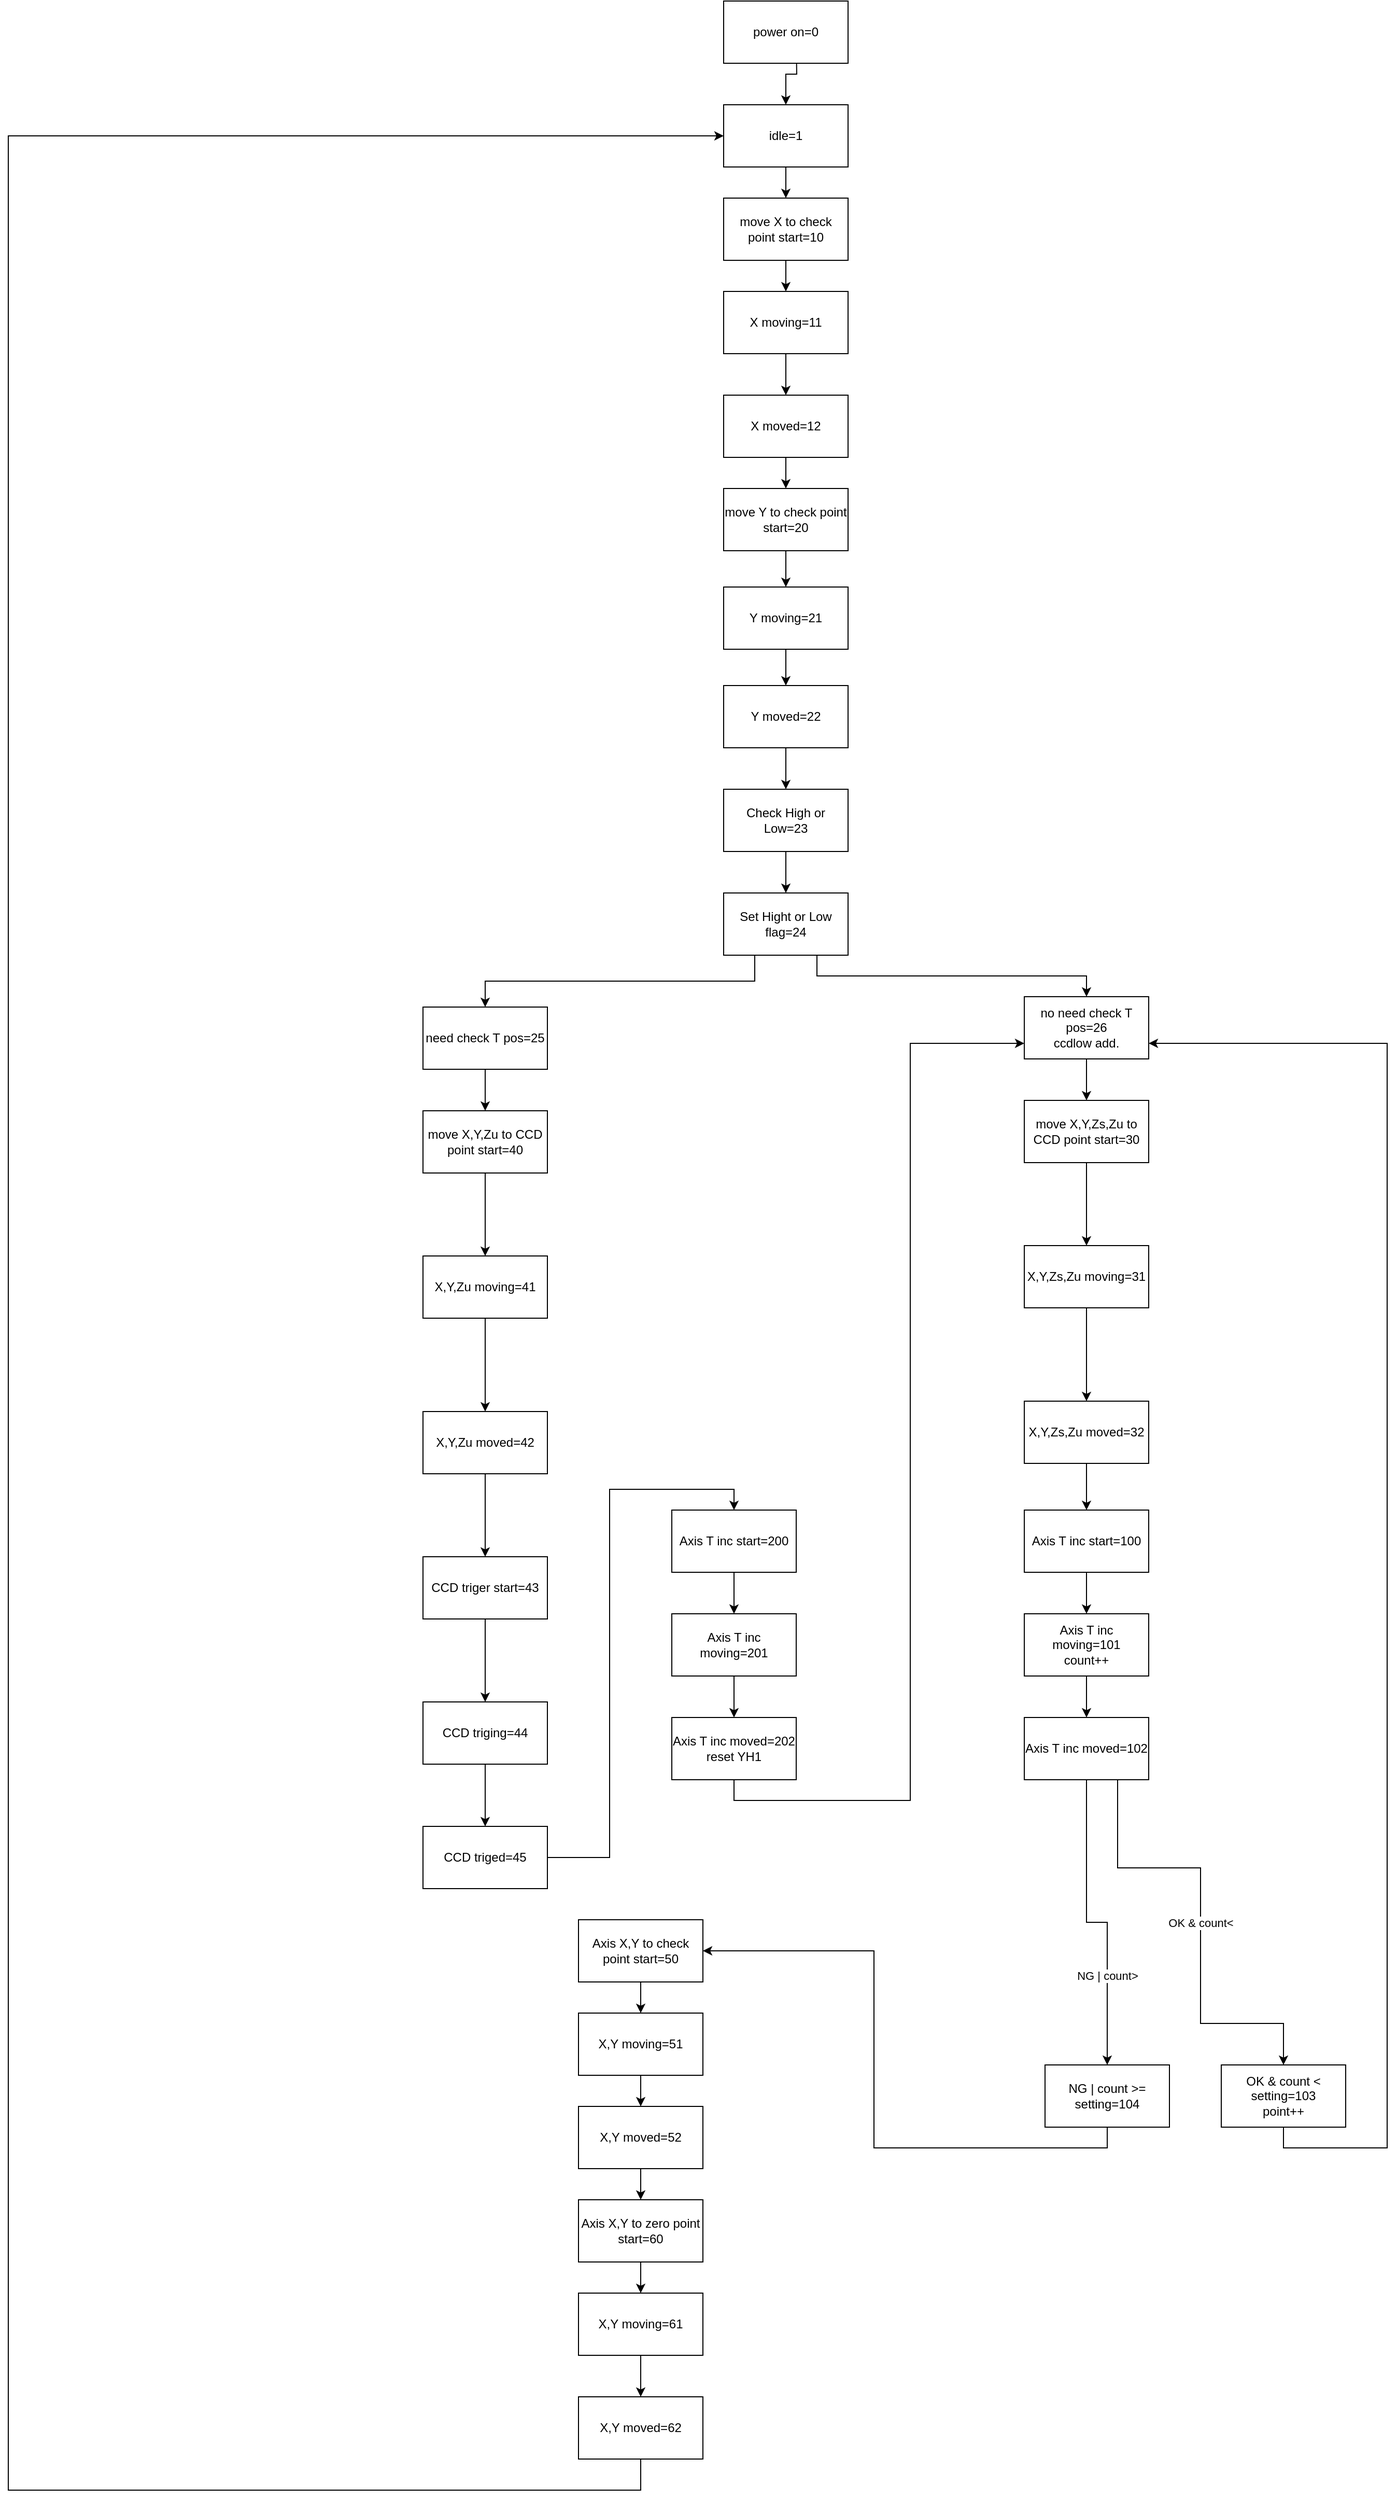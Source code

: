 <mxfile version="13.10.4" type="device"><diagram id="2hn1PG995OjjqZ-mARSx" name="Page-1"><mxGraphModel dx="1221" dy="3072" grid="1" gridSize="10" guides="1" tooltips="1" connect="1" arrows="1" fold="1" page="1" pageScale="1" pageWidth="827" pageHeight="1169" math="0" shadow="0"><root><mxCell id="0"/><mxCell id="1" parent="0"/><mxCell id="p4NQ4rRX_Sd0K627CyPt-3" value="" style="edgeStyle=orthogonalEdgeStyle;rounded=0;orthogonalLoop=1;jettySize=auto;html=1;" parent="1" target="p4NQ4rRX_Sd0K627CyPt-2" edge="1"><mxGeometry relative="1" as="geometry"><mxPoint x="810" y="-1300" as="sourcePoint"/></mxGeometry></mxCell><mxCell id="p4NQ4rRX_Sd0K627CyPt-1" value="power on=0" style="rounded=0;whiteSpace=wrap;html=1;" parent="1" vertex="1"><mxGeometry x="740" y="-1340" width="120" height="60" as="geometry"/></mxCell><mxCell id="p4NQ4rRX_Sd0K627CyPt-5" value="" style="edgeStyle=orthogonalEdgeStyle;rounded=0;orthogonalLoop=1;jettySize=auto;html=1;" parent="1" source="p4NQ4rRX_Sd0K627CyPt-2" target="p4NQ4rRX_Sd0K627CyPt-4" edge="1"><mxGeometry relative="1" as="geometry"/></mxCell><mxCell id="p4NQ4rRX_Sd0K627CyPt-2" value="idle=1" style="rounded=0;whiteSpace=wrap;html=1;" parent="1" vertex="1"><mxGeometry x="740" y="-1240" width="120" height="60" as="geometry"/></mxCell><mxCell id="p4NQ4rRX_Sd0K627CyPt-7" value="" style="edgeStyle=orthogonalEdgeStyle;rounded=0;orthogonalLoop=1;jettySize=auto;html=1;" parent="1" source="p4NQ4rRX_Sd0K627CyPt-4" target="p4NQ4rRX_Sd0K627CyPt-6" edge="1"><mxGeometry relative="1" as="geometry"/></mxCell><mxCell id="p4NQ4rRX_Sd0K627CyPt-4" value="move X to check point start=10" style="rounded=0;whiteSpace=wrap;html=1;" parent="1" vertex="1"><mxGeometry x="740" y="-1150" width="120" height="60" as="geometry"/></mxCell><mxCell id="p4NQ4rRX_Sd0K627CyPt-9" value="" style="edgeStyle=orthogonalEdgeStyle;rounded=0;orthogonalLoop=1;jettySize=auto;html=1;" parent="1" source="p4NQ4rRX_Sd0K627CyPt-6" target="p4NQ4rRX_Sd0K627CyPt-8" edge="1"><mxGeometry relative="1" as="geometry"/></mxCell><mxCell id="p4NQ4rRX_Sd0K627CyPt-6" value="X moving=11" style="rounded=0;whiteSpace=wrap;html=1;" parent="1" vertex="1"><mxGeometry x="740" y="-1060" width="120" height="60" as="geometry"/></mxCell><mxCell id="p4NQ4rRX_Sd0K627CyPt-11" value="" style="edgeStyle=orthogonalEdgeStyle;rounded=0;orthogonalLoop=1;jettySize=auto;html=1;" parent="1" source="p4NQ4rRX_Sd0K627CyPt-8" target="p4NQ4rRX_Sd0K627CyPt-10" edge="1"><mxGeometry relative="1" as="geometry"/></mxCell><mxCell id="p4NQ4rRX_Sd0K627CyPt-8" value="X moved=12" style="rounded=0;whiteSpace=wrap;html=1;" parent="1" vertex="1"><mxGeometry x="740" y="-960" width="120" height="60" as="geometry"/></mxCell><mxCell id="p4NQ4rRX_Sd0K627CyPt-13" value="" style="edgeStyle=orthogonalEdgeStyle;rounded=0;orthogonalLoop=1;jettySize=auto;html=1;" parent="1" source="p4NQ4rRX_Sd0K627CyPt-10" target="p4NQ4rRX_Sd0K627CyPt-12" edge="1"><mxGeometry relative="1" as="geometry"/></mxCell><mxCell id="p4NQ4rRX_Sd0K627CyPt-10" value="move Y to check point start=20" style="rounded=0;whiteSpace=wrap;html=1;" parent="1" vertex="1"><mxGeometry x="740" y="-870" width="120" height="60" as="geometry"/></mxCell><mxCell id="p4NQ4rRX_Sd0K627CyPt-15" value="" style="edgeStyle=orthogonalEdgeStyle;rounded=0;orthogonalLoop=1;jettySize=auto;html=1;" parent="1" source="p4NQ4rRX_Sd0K627CyPt-12" target="p4NQ4rRX_Sd0K627CyPt-14" edge="1"><mxGeometry relative="1" as="geometry"/></mxCell><mxCell id="p4NQ4rRX_Sd0K627CyPt-12" value="Y moving=21" style="rounded=0;whiteSpace=wrap;html=1;" parent="1" vertex="1"><mxGeometry x="740" y="-775" width="120" height="60" as="geometry"/></mxCell><mxCell id="p4NQ4rRX_Sd0K627CyPt-17" value="" style="edgeStyle=orthogonalEdgeStyle;rounded=0;orthogonalLoop=1;jettySize=auto;html=1;" parent="1" source="p4NQ4rRX_Sd0K627CyPt-14" target="p4NQ4rRX_Sd0K627CyPt-16" edge="1"><mxGeometry relative="1" as="geometry"/></mxCell><mxCell id="p4NQ4rRX_Sd0K627CyPt-14" value="Y moved=22" style="rounded=0;whiteSpace=wrap;html=1;" parent="1" vertex="1"><mxGeometry x="740" y="-680" width="120" height="60" as="geometry"/></mxCell><mxCell id="p4NQ4rRX_Sd0K627CyPt-19" value="" style="edgeStyle=orthogonalEdgeStyle;rounded=0;orthogonalLoop=1;jettySize=auto;html=1;" parent="1" source="p4NQ4rRX_Sd0K627CyPt-16" target="p4NQ4rRX_Sd0K627CyPt-18" edge="1"><mxGeometry relative="1" as="geometry"/></mxCell><mxCell id="p4NQ4rRX_Sd0K627CyPt-16" value="Check High or Low=23" style="rounded=0;whiteSpace=wrap;html=1;" parent="1" vertex="1"><mxGeometry x="740" y="-580" width="120" height="60" as="geometry"/></mxCell><mxCell id="ipz75J_jxxkR1sOkRX3X-11" style="edgeStyle=orthogonalEdgeStyle;rounded=0;orthogonalLoop=1;jettySize=auto;html=1;exitX=0.75;exitY=1;exitDx=0;exitDy=0;entryX=0.5;entryY=0;entryDx=0;entryDy=0;" edge="1" parent="1" source="p4NQ4rRX_Sd0K627CyPt-18" target="x8t9aSvTp41RRqaFwgAj-9"><mxGeometry relative="1" as="geometry"/></mxCell><mxCell id="ipz75J_jxxkR1sOkRX3X-12" style="edgeStyle=orthogonalEdgeStyle;rounded=0;orthogonalLoop=1;jettySize=auto;html=1;exitX=0.25;exitY=1;exitDx=0;exitDy=0;entryX=0.5;entryY=0;entryDx=0;entryDy=0;" edge="1" parent="1" source="p4NQ4rRX_Sd0K627CyPt-18" target="x8t9aSvTp41RRqaFwgAj-8"><mxGeometry relative="1" as="geometry"/></mxCell><mxCell id="p4NQ4rRX_Sd0K627CyPt-18" value="Set Hight or Low flag=24" style="rounded=0;whiteSpace=wrap;html=1;" parent="1" vertex="1"><mxGeometry x="740" y="-480" width="120" height="60" as="geometry"/></mxCell><mxCell id="x8t9aSvTp41RRqaFwgAj-6" style="edgeStyle=orthogonalEdgeStyle;rounded=0;orthogonalLoop=1;jettySize=auto;html=1;exitX=0.5;exitY=1;exitDx=0;exitDy=0;entryX=0.5;entryY=0;entryDx=0;entryDy=0;" parent="1" source="p4NQ4rRX_Sd0K627CyPt-20" target="p4NQ4rRX_Sd0K627CyPt-22" edge="1"><mxGeometry relative="1" as="geometry"/></mxCell><mxCell id="p4NQ4rRX_Sd0K627CyPt-20" value="move X,Y,Zs,Zu to CCD point start=30" style="rounded=0;whiteSpace=wrap;html=1;" parent="1" vertex="1"><mxGeometry x="1030" y="-280" width="120" height="60" as="geometry"/></mxCell><mxCell id="p4NQ4rRX_Sd0K627CyPt-25" value="" style="edgeStyle=orthogonalEdgeStyle;rounded=0;orthogonalLoop=1;jettySize=auto;html=1;" parent="1" source="p4NQ4rRX_Sd0K627CyPt-22" target="p4NQ4rRX_Sd0K627CyPt-24" edge="1"><mxGeometry relative="1" as="geometry"/></mxCell><mxCell id="p4NQ4rRX_Sd0K627CyPt-22" value="X,Y,Zs,Zu moving=31" style="rounded=0;whiteSpace=wrap;html=1;" parent="1" vertex="1"><mxGeometry x="1030" y="-140" width="120" height="60" as="geometry"/></mxCell><mxCell id="ipz75J_jxxkR1sOkRX3X-10" style="edgeStyle=orthogonalEdgeStyle;rounded=0;orthogonalLoop=1;jettySize=auto;html=1;exitX=0.5;exitY=1;exitDx=0;exitDy=0;entryX=0.5;entryY=0;entryDx=0;entryDy=0;" edge="1" parent="1" source="p4NQ4rRX_Sd0K627CyPt-24" target="p4NQ4rRX_Sd0K627CyPt-26"><mxGeometry relative="1" as="geometry"/></mxCell><mxCell id="p4NQ4rRX_Sd0K627CyPt-24" value="X,Y,Zs,Zu moved=32" style="rounded=0;whiteSpace=wrap;html=1;" parent="1" vertex="1"><mxGeometry x="1030" y="10" width="120" height="60" as="geometry"/></mxCell><mxCell id="p4NQ4rRX_Sd0K627CyPt-33" value="" style="edgeStyle=orthogonalEdgeStyle;rounded=0;orthogonalLoop=1;jettySize=auto;html=1;" parent="1" source="p4NQ4rRX_Sd0K627CyPt-26" target="p4NQ4rRX_Sd0K627CyPt-32" edge="1"><mxGeometry relative="1" as="geometry"/></mxCell><mxCell id="p4NQ4rRX_Sd0K627CyPt-26" value="Axis T inc start=100" style="rounded=0;whiteSpace=wrap;html=1;" parent="1" vertex="1"><mxGeometry x="1030" y="115" width="120" height="60" as="geometry"/></mxCell><mxCell id="p4NQ4rRX_Sd0K627CyPt-35" value="" style="edgeStyle=orthogonalEdgeStyle;rounded=0;orthogonalLoop=1;jettySize=auto;html=1;" parent="1" source="p4NQ4rRX_Sd0K627CyPt-32" target="p4NQ4rRX_Sd0K627CyPt-34" edge="1"><mxGeometry relative="1" as="geometry"/></mxCell><mxCell id="p4NQ4rRX_Sd0K627CyPt-32" value="Axis T inc moving=101&lt;br&gt;count++" style="rounded=0;whiteSpace=wrap;html=1;" parent="1" vertex="1"><mxGeometry x="1030" y="215" width="120" height="60" as="geometry"/></mxCell><mxCell id="M-vBYdYsV--xjs6ecPWI-2" value="NG | count&amp;gt;" style="edgeStyle=orthogonalEdgeStyle;rounded=0;orthogonalLoop=1;jettySize=auto;html=1;exitX=0.5;exitY=1;exitDx=0;exitDy=0;entryX=0.5;entryY=0;entryDx=0;entryDy=0;" parent="1" source="p4NQ4rRX_Sd0K627CyPt-34" target="ipz75J_jxxkR1sOkRX3X-3" edge="1"><mxGeometry x="0.407" relative="1" as="geometry"><mxPoint y="1" as="offset"/><mxPoint x="1070" y="490" as="targetPoint"/></mxGeometry></mxCell><mxCell id="M-vBYdYsV--xjs6ecPWI-6" value="OK &amp;amp; count&amp;lt;" style="edgeStyle=orthogonalEdgeStyle;rounded=0;orthogonalLoop=1;jettySize=auto;html=1;exitX=0.75;exitY=1;exitDx=0;exitDy=0;entryX=0.5;entryY=0;entryDx=0;entryDy=0;" parent="1" source="p4NQ4rRX_Sd0K627CyPt-34" target="M-vBYdYsV--xjs6ecPWI-5" edge="1"><mxGeometry relative="1" as="geometry"><Array as="points"><mxPoint x="1120" y="460"/><mxPoint x="1200" y="460"/><mxPoint x="1200" y="610"/><mxPoint x="1280" y="610"/></Array></mxGeometry></mxCell><mxCell id="p4NQ4rRX_Sd0K627CyPt-34" value="Axis T inc moved=102" style="rounded=0;whiteSpace=wrap;html=1;" parent="1" vertex="1"><mxGeometry x="1030" y="315" width="120" height="60" as="geometry"/></mxCell><mxCell id="x8t9aSvTp41RRqaFwgAj-19" style="edgeStyle=orthogonalEdgeStyle;rounded=0;orthogonalLoop=1;jettySize=auto;html=1;exitX=0.5;exitY=1;exitDx=0;exitDy=0;entryX=0.5;entryY=0;entryDx=0;entryDy=0;" parent="1" source="x8t9aSvTp41RRqaFwgAj-7" target="x8t9aSvTp41RRqaFwgAj-17" edge="1"><mxGeometry relative="1" as="geometry"/></mxCell><mxCell id="x8t9aSvTp41RRqaFwgAj-7" value="&lt;span&gt;move X,Y,Zu to CCD point start=40&lt;/span&gt;" style="rounded=0;whiteSpace=wrap;html=1;" parent="1" vertex="1"><mxGeometry x="450" y="-270" width="120" height="60" as="geometry"/></mxCell><mxCell id="x8t9aSvTp41RRqaFwgAj-12" style="edgeStyle=orthogonalEdgeStyle;rounded=0;orthogonalLoop=1;jettySize=auto;html=1;exitX=0.5;exitY=1;exitDx=0;exitDy=0;entryX=0.5;entryY=0;entryDx=0;entryDy=0;" parent="1" source="x8t9aSvTp41RRqaFwgAj-8" target="x8t9aSvTp41RRqaFwgAj-7" edge="1"><mxGeometry relative="1" as="geometry"/></mxCell><mxCell id="x8t9aSvTp41RRqaFwgAj-8" value="need check T pos=25" style="rounded=0;whiteSpace=wrap;html=1;" parent="1" vertex="1"><mxGeometry x="450" y="-370" width="120" height="60" as="geometry"/></mxCell><mxCell id="x8t9aSvTp41RRqaFwgAj-13" style="edgeStyle=orthogonalEdgeStyle;rounded=0;orthogonalLoop=1;jettySize=auto;html=1;exitX=0.5;exitY=1;exitDx=0;exitDy=0;entryX=0.5;entryY=0;entryDx=0;entryDy=0;" parent="1" source="x8t9aSvTp41RRqaFwgAj-9" target="p4NQ4rRX_Sd0K627CyPt-20" edge="1"><mxGeometry relative="1" as="geometry"/></mxCell><mxCell id="x8t9aSvTp41RRqaFwgAj-9" value="no need check T pos=26&lt;br&gt;ccdlow add." style="rounded=0;whiteSpace=wrap;html=1;" parent="1" vertex="1"><mxGeometry x="1030" y="-380" width="120" height="60" as="geometry"/></mxCell><mxCell id="x8t9aSvTp41RRqaFwgAj-16" value="" style="edgeStyle=orthogonalEdgeStyle;rounded=0;orthogonalLoop=1;jettySize=auto;html=1;" parent="1" source="x8t9aSvTp41RRqaFwgAj-17" target="x8t9aSvTp41RRqaFwgAj-18" edge="1"><mxGeometry relative="1" as="geometry"/></mxCell><mxCell id="x8t9aSvTp41RRqaFwgAj-17" value="X,Y,Zu moving=41" style="rounded=0;whiteSpace=wrap;html=1;" parent="1" vertex="1"><mxGeometry x="450" y="-130" width="120" height="60" as="geometry"/></mxCell><mxCell id="x8t9aSvTp41RRqaFwgAj-23" value="" style="edgeStyle=orthogonalEdgeStyle;rounded=0;orthogonalLoop=1;jettySize=auto;html=1;" parent="1" source="x8t9aSvTp41RRqaFwgAj-18" target="x8t9aSvTp41RRqaFwgAj-22" edge="1"><mxGeometry relative="1" as="geometry"/></mxCell><mxCell id="x8t9aSvTp41RRqaFwgAj-18" value="X,Y,Zu moved=42" style="rounded=0;whiteSpace=wrap;html=1;" parent="1" vertex="1"><mxGeometry x="450" y="20" width="120" height="60" as="geometry"/></mxCell><mxCell id="x8t9aSvTp41RRqaFwgAj-25" value="" style="edgeStyle=orthogonalEdgeStyle;rounded=0;orthogonalLoop=1;jettySize=auto;html=1;" parent="1" source="x8t9aSvTp41RRqaFwgAj-22" target="x8t9aSvTp41RRqaFwgAj-24" edge="1"><mxGeometry relative="1" as="geometry"/></mxCell><mxCell id="x8t9aSvTp41RRqaFwgAj-22" value="CCD triger start=43" style="rounded=0;whiteSpace=wrap;html=1;" parent="1" vertex="1"><mxGeometry x="450" y="160" width="120" height="60" as="geometry"/></mxCell><mxCell id="x8t9aSvTp41RRqaFwgAj-27" value="" style="edgeStyle=orthogonalEdgeStyle;rounded=0;orthogonalLoop=1;jettySize=auto;html=1;entryX=0.5;entryY=0;entryDx=0;entryDy=0;exitX=1;exitY=0.5;exitDx=0;exitDy=0;" parent="1" source="ipz75J_jxxkR1sOkRX3X-1" target="x8t9aSvTp41RRqaFwgAj-29" edge="1"><mxGeometry relative="1" as="geometry"><mxPoint x="680" y="590" as="targetPoint"/></mxGeometry></mxCell><mxCell id="ipz75J_jxxkR1sOkRX3X-2" value="" style="edgeStyle=orthogonalEdgeStyle;rounded=0;orthogonalLoop=1;jettySize=auto;html=1;" edge="1" parent="1" source="x8t9aSvTp41RRqaFwgAj-24" target="ipz75J_jxxkR1sOkRX3X-1"><mxGeometry relative="1" as="geometry"/></mxCell><mxCell id="x8t9aSvTp41RRqaFwgAj-24" value="CCD triging=44" style="rounded=0;whiteSpace=wrap;html=1;" parent="1" vertex="1"><mxGeometry x="450" y="300" width="120" height="60" as="geometry"/></mxCell><mxCell id="x8t9aSvTp41RRqaFwgAj-28" value="" style="edgeStyle=orthogonalEdgeStyle;rounded=0;orthogonalLoop=1;jettySize=auto;html=1;" parent="1" source="x8t9aSvTp41RRqaFwgAj-29" target="x8t9aSvTp41RRqaFwgAj-31" edge="1"><mxGeometry relative="1" as="geometry"/></mxCell><mxCell id="x8t9aSvTp41RRqaFwgAj-29" value="Axis T inc start=200" style="rounded=0;whiteSpace=wrap;html=1;" parent="1" vertex="1"><mxGeometry x="690" y="115" width="120" height="60" as="geometry"/></mxCell><mxCell id="x8t9aSvTp41RRqaFwgAj-30" value="" style="edgeStyle=orthogonalEdgeStyle;rounded=0;orthogonalLoop=1;jettySize=auto;html=1;" parent="1" source="x8t9aSvTp41RRqaFwgAj-31" target="x8t9aSvTp41RRqaFwgAj-32" edge="1"><mxGeometry relative="1" as="geometry"/></mxCell><mxCell id="x8t9aSvTp41RRqaFwgAj-31" value="Axis T inc moving=201" style="rounded=0;whiteSpace=wrap;html=1;" parent="1" vertex="1"><mxGeometry x="690" y="215" width="120" height="60" as="geometry"/></mxCell><mxCell id="ipz75J_jxxkR1sOkRX3X-13" style="edgeStyle=orthogonalEdgeStyle;rounded=0;orthogonalLoop=1;jettySize=auto;html=1;exitX=0.5;exitY=1;exitDx=0;exitDy=0;entryX=0;entryY=0.75;entryDx=0;entryDy=0;" edge="1" parent="1" source="x8t9aSvTp41RRqaFwgAj-32" target="x8t9aSvTp41RRqaFwgAj-9"><mxGeometry relative="1" as="geometry"/></mxCell><mxCell id="x8t9aSvTp41RRqaFwgAj-32" value="Axis T inc moved=202&lt;br&gt;reset YH1" style="rounded=0;whiteSpace=wrap;html=1;" parent="1" vertex="1"><mxGeometry x="690" y="315" width="120" height="60" as="geometry"/></mxCell><mxCell id="x8t9aSvTp41RRqaFwgAj-40" value="" style="edgeStyle=orthogonalEdgeStyle;rounded=0;orthogonalLoop=1;jettySize=auto;html=1;" parent="1" source="x8t9aSvTp41RRqaFwgAj-37" target="x8t9aSvTp41RRqaFwgAj-39" edge="1"><mxGeometry relative="1" as="geometry"/></mxCell><mxCell id="x8t9aSvTp41RRqaFwgAj-37" value="Axis X,Y to check point start=50" style="rounded=0;whiteSpace=wrap;html=1;" parent="1" vertex="1"><mxGeometry x="600" y="510" width="120" height="60" as="geometry"/></mxCell><mxCell id="x8t9aSvTp41RRqaFwgAj-42" value="" style="edgeStyle=orthogonalEdgeStyle;rounded=0;orthogonalLoop=1;jettySize=auto;html=1;" parent="1" source="x8t9aSvTp41RRqaFwgAj-39" target="x8t9aSvTp41RRqaFwgAj-41" edge="1"><mxGeometry relative="1" as="geometry"/></mxCell><mxCell id="x8t9aSvTp41RRqaFwgAj-39" value="X,Y moving=51" style="rounded=0;whiteSpace=wrap;html=1;" parent="1" vertex="1"><mxGeometry x="600" y="600" width="120" height="60" as="geometry"/></mxCell><mxCell id="5aCBxaumLH538PC8eIN3-5" style="edgeStyle=orthogonalEdgeStyle;rounded=0;orthogonalLoop=1;jettySize=auto;html=1;exitX=0.5;exitY=1;exitDx=0;exitDy=0;entryX=0.5;entryY=0;entryDx=0;entryDy=0;" parent="1" source="x8t9aSvTp41RRqaFwgAj-41" target="x8t9aSvTp41RRqaFwgAj-44" edge="1"><mxGeometry relative="1" as="geometry"/></mxCell><mxCell id="x8t9aSvTp41RRqaFwgAj-41" value="X,Y moved=52" style="rounded=0;whiteSpace=wrap;html=1;" parent="1" vertex="1"><mxGeometry x="600" y="690" width="120" height="60" as="geometry"/></mxCell><mxCell id="x8t9aSvTp41RRqaFwgAj-43" value="" style="edgeStyle=orthogonalEdgeStyle;rounded=0;orthogonalLoop=1;jettySize=auto;html=1;" parent="1" source="x8t9aSvTp41RRqaFwgAj-44" target="x8t9aSvTp41RRqaFwgAj-46" edge="1"><mxGeometry relative="1" as="geometry"/></mxCell><mxCell id="x8t9aSvTp41RRqaFwgAj-44" value="Axis X,Y to zero point start=60" style="rounded=0;whiteSpace=wrap;html=1;" parent="1" vertex="1"><mxGeometry x="600" y="780" width="120" height="60" as="geometry"/></mxCell><mxCell id="x8t9aSvTp41RRqaFwgAj-45" value="" style="edgeStyle=orthogonalEdgeStyle;rounded=0;orthogonalLoop=1;jettySize=auto;html=1;" parent="1" source="x8t9aSvTp41RRqaFwgAj-46" target="x8t9aSvTp41RRqaFwgAj-47" edge="1"><mxGeometry relative="1" as="geometry"/></mxCell><mxCell id="x8t9aSvTp41RRqaFwgAj-46" value="X,Y moving=61" style="rounded=0;whiteSpace=wrap;html=1;" parent="1" vertex="1"><mxGeometry x="600" y="870" width="120" height="60" as="geometry"/></mxCell><mxCell id="x8t9aSvTp41RRqaFwgAj-48" style="edgeStyle=orthogonalEdgeStyle;rounded=0;orthogonalLoop=1;jettySize=auto;html=1;exitX=0.5;exitY=1;exitDx=0;exitDy=0;entryX=0;entryY=0.5;entryDx=0;entryDy=0;" parent="1" source="x8t9aSvTp41RRqaFwgAj-47" target="p4NQ4rRX_Sd0K627CyPt-2" edge="1"><mxGeometry relative="1" as="geometry"><Array as="points"><mxPoint x="660" y="1060"/><mxPoint x="50" y="1060"/><mxPoint x="50" y="-1210"/></Array></mxGeometry></mxCell><mxCell id="x8t9aSvTp41RRqaFwgAj-47" value="X,Y moved=62" style="rounded=0;whiteSpace=wrap;html=1;" parent="1" vertex="1"><mxGeometry x="600" y="970" width="120" height="60" as="geometry"/></mxCell><mxCell id="M-vBYdYsV--xjs6ecPWI-7" style="edgeStyle=orthogonalEdgeStyle;rounded=0;orthogonalLoop=1;jettySize=auto;html=1;exitX=0.5;exitY=1;exitDx=0;exitDy=0;entryX=1;entryY=0.75;entryDx=0;entryDy=0;" parent="1" source="M-vBYdYsV--xjs6ecPWI-5" target="x8t9aSvTp41RRqaFwgAj-9" edge="1"><mxGeometry relative="1" as="geometry"><Array as="points"><mxPoint x="1280" y="730"/><mxPoint x="1380" y="730"/><mxPoint x="1380" y="-335"/></Array></mxGeometry></mxCell><mxCell id="M-vBYdYsV--xjs6ecPWI-5" value="OK &amp;amp; count &amp;lt; setting=103&lt;br&gt;point++" style="rounded=0;whiteSpace=wrap;html=1;" parent="1" vertex="1"><mxGeometry x="1220" y="650" width="120" height="60" as="geometry"/></mxCell><mxCell id="ipz75J_jxxkR1sOkRX3X-1" value="CCD triged=45" style="rounded=0;whiteSpace=wrap;html=1;" vertex="1" parent="1"><mxGeometry x="450" y="420" width="120" height="60" as="geometry"/></mxCell><mxCell id="ipz75J_jxxkR1sOkRX3X-4" style="edgeStyle=orthogonalEdgeStyle;rounded=0;orthogonalLoop=1;jettySize=auto;html=1;exitX=0.5;exitY=1;exitDx=0;exitDy=0;entryX=1;entryY=0.5;entryDx=0;entryDy=0;" edge="1" parent="1" source="ipz75J_jxxkR1sOkRX3X-3" target="x8t9aSvTp41RRqaFwgAj-37"><mxGeometry relative="1" as="geometry"/></mxCell><mxCell id="ipz75J_jxxkR1sOkRX3X-3" value="NG | count &amp;gt;= setting=104" style="rounded=0;whiteSpace=wrap;html=1;" vertex="1" parent="1"><mxGeometry x="1050" y="650" width="120" height="60" as="geometry"/></mxCell></root></mxGraphModel></diagram></mxfile>